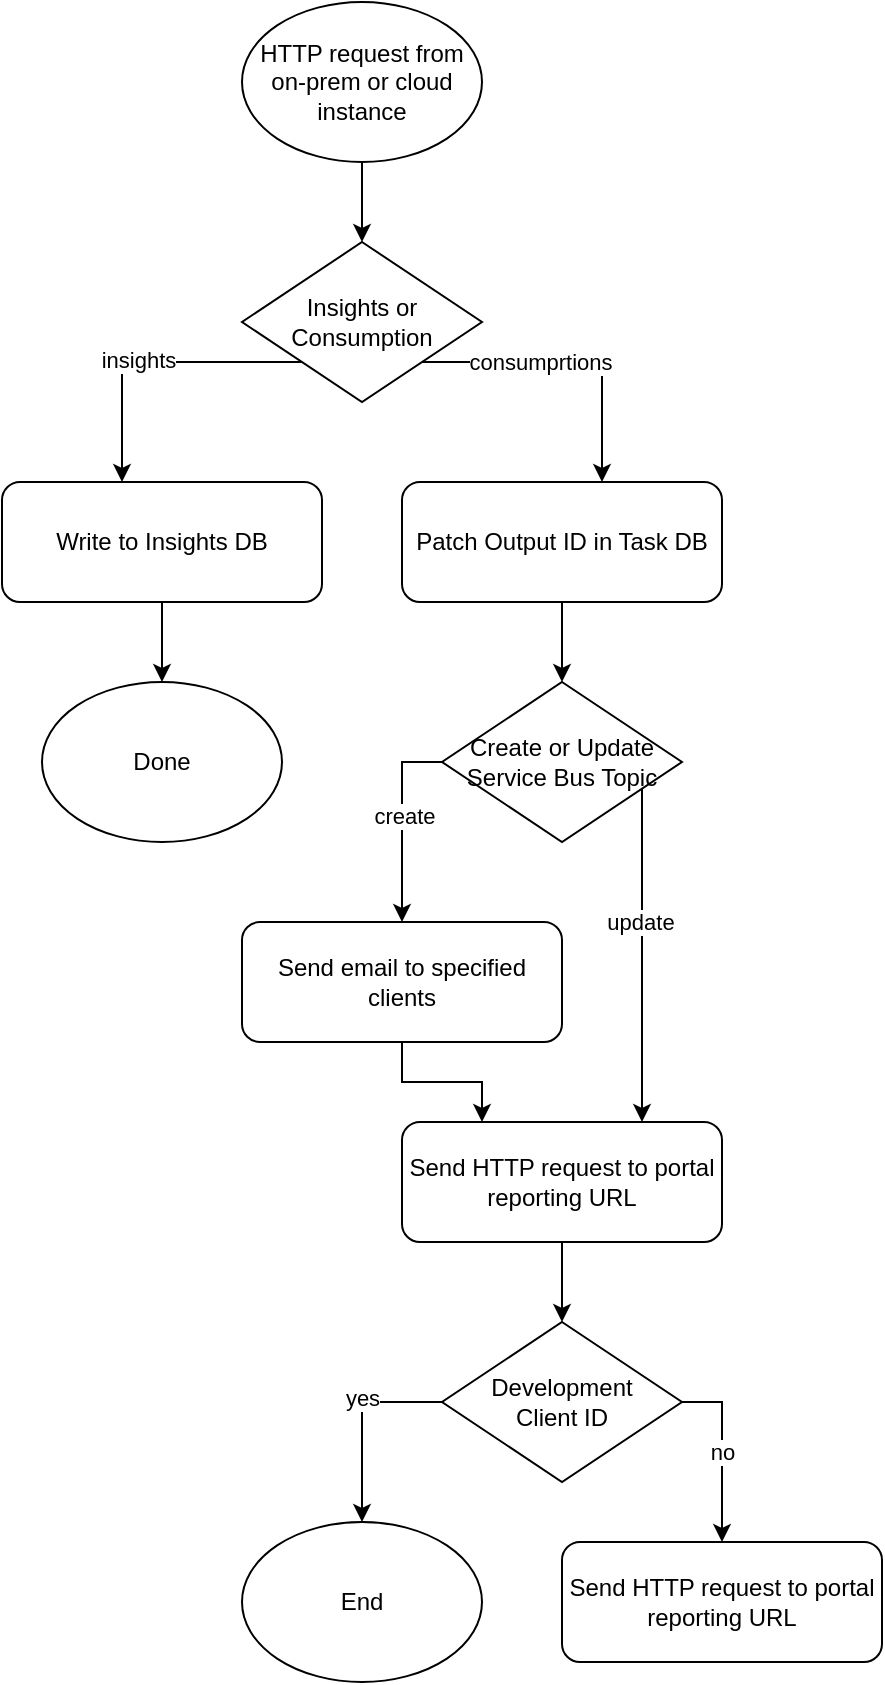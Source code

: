 <mxfile version="20.0.4" type="github">
  <diagram id="_z7J9TWY1c6EhE4XDfh3" name="Page-1">
    <mxGraphModel dx="1018" dy="592" grid="1" gridSize="10" guides="1" tooltips="1" connect="1" arrows="1" fold="1" page="1" pageScale="1" pageWidth="827" pageHeight="1169" math="0" shadow="0">
      <root>
        <mxCell id="0" />
        <mxCell id="1" parent="0" />
        <mxCell id="0Ff3-hqbQeK48gbbymod-4" style="edgeStyle=orthogonalEdgeStyle;rounded=0;orthogonalLoop=1;jettySize=auto;html=1;entryX=0.5;entryY=0;entryDx=0;entryDy=0;" edge="1" parent="1" source="0Ff3-hqbQeK48gbbymod-1" target="0Ff3-hqbQeK48gbbymod-3">
          <mxGeometry relative="1" as="geometry" />
        </mxCell>
        <mxCell id="0Ff3-hqbQeK48gbbymod-1" value="HTTP request from on-prem or cloud instance" style="ellipse;whiteSpace=wrap;html=1;" vertex="1" parent="1">
          <mxGeometry x="360" y="40" width="120" height="80" as="geometry" />
        </mxCell>
        <mxCell id="0Ff3-hqbQeK48gbbymod-12" style="edgeStyle=orthogonalEdgeStyle;rounded=0;orthogonalLoop=1;jettySize=auto;html=1;entryX=0.5;entryY=0;entryDx=0;entryDy=0;" edge="1" parent="1" source="0Ff3-hqbQeK48gbbymod-2" target="0Ff3-hqbQeK48gbbymod-11">
          <mxGeometry relative="1" as="geometry" />
        </mxCell>
        <mxCell id="0Ff3-hqbQeK48gbbymod-2" value="Write to Insights DB" style="rounded=1;whiteSpace=wrap;html=1;" vertex="1" parent="1">
          <mxGeometry x="240" y="280" width="160" height="60" as="geometry" />
        </mxCell>
        <mxCell id="0Ff3-hqbQeK48gbbymod-5" style="edgeStyle=orthogonalEdgeStyle;rounded=0;orthogonalLoop=1;jettySize=auto;html=1;" edge="1" parent="1" source="0Ff3-hqbQeK48gbbymod-3" target="0Ff3-hqbQeK48gbbymod-2">
          <mxGeometry relative="1" as="geometry">
            <Array as="points">
              <mxPoint x="300" y="220" />
            </Array>
          </mxGeometry>
        </mxCell>
        <mxCell id="0Ff3-hqbQeK48gbbymod-9" value="insights" style="edgeLabel;html=1;align=center;verticalAlign=middle;resizable=0;points=[];" vertex="1" connectable="0" parent="0Ff3-hqbQeK48gbbymod-5">
          <mxGeometry x="0.093" y="-1" relative="1" as="geometry">
            <mxPoint as="offset" />
          </mxGeometry>
        </mxCell>
        <mxCell id="0Ff3-hqbQeK48gbbymod-7" style="edgeStyle=orthogonalEdgeStyle;rounded=0;orthogonalLoop=1;jettySize=auto;html=1;" edge="1" parent="1" source="0Ff3-hqbQeK48gbbymod-3" target="0Ff3-hqbQeK48gbbymod-6">
          <mxGeometry relative="1" as="geometry">
            <Array as="points">
              <mxPoint x="540" y="220" />
            </Array>
          </mxGeometry>
        </mxCell>
        <mxCell id="0Ff3-hqbQeK48gbbymod-10" value="consumprtions" style="edgeLabel;html=1;align=center;verticalAlign=middle;resizable=0;points=[];" vertex="1" connectable="0" parent="0Ff3-hqbQeK48gbbymod-7">
          <mxGeometry x="-0.213" relative="1" as="geometry">
            <mxPoint as="offset" />
          </mxGeometry>
        </mxCell>
        <mxCell id="0Ff3-hqbQeK48gbbymod-3" value="Insights or Consumption" style="rhombus;whiteSpace=wrap;html=1;" vertex="1" parent="1">
          <mxGeometry x="360" y="160" width="120" height="80" as="geometry" />
        </mxCell>
        <mxCell id="0Ff3-hqbQeK48gbbymod-14" style="edgeStyle=orthogonalEdgeStyle;rounded=0;orthogonalLoop=1;jettySize=auto;html=1;entryX=0.5;entryY=0;entryDx=0;entryDy=0;" edge="1" parent="1" source="0Ff3-hqbQeK48gbbymod-6" target="0Ff3-hqbQeK48gbbymod-13">
          <mxGeometry relative="1" as="geometry" />
        </mxCell>
        <mxCell id="0Ff3-hqbQeK48gbbymod-6" value="Patch Output ID in Task DB" style="rounded=1;whiteSpace=wrap;html=1;" vertex="1" parent="1">
          <mxGeometry x="440" y="280" width="160" height="60" as="geometry" />
        </mxCell>
        <mxCell id="0Ff3-hqbQeK48gbbymod-11" value="Done" style="ellipse;whiteSpace=wrap;html=1;" vertex="1" parent="1">
          <mxGeometry x="260" y="380" width="120" height="80" as="geometry" />
        </mxCell>
        <mxCell id="0Ff3-hqbQeK48gbbymod-17" style="edgeStyle=orthogonalEdgeStyle;rounded=0;orthogonalLoop=1;jettySize=auto;html=1;entryX=0.75;entryY=0;entryDx=0;entryDy=0;" edge="1" parent="1" source="0Ff3-hqbQeK48gbbymod-13" target="0Ff3-hqbQeK48gbbymod-15">
          <mxGeometry relative="1" as="geometry">
            <Array as="points">
              <mxPoint x="540" y="450" />
              <mxPoint x="540" y="450" />
            </Array>
          </mxGeometry>
        </mxCell>
        <mxCell id="0Ff3-hqbQeK48gbbymod-18" value="update" style="edgeLabel;html=1;align=center;verticalAlign=middle;resizable=0;points=[];" vertex="1" connectable="0" parent="0Ff3-hqbQeK48gbbymod-17">
          <mxGeometry x="-0.217" y="-1" relative="1" as="geometry">
            <mxPoint y="1" as="offset" />
          </mxGeometry>
        </mxCell>
        <mxCell id="0Ff3-hqbQeK48gbbymod-20" style="edgeStyle=orthogonalEdgeStyle;rounded=0;orthogonalLoop=1;jettySize=auto;html=1;entryX=0.5;entryY=0;entryDx=0;entryDy=0;" edge="1" parent="1" source="0Ff3-hqbQeK48gbbymod-13" target="0Ff3-hqbQeK48gbbymod-19">
          <mxGeometry relative="1" as="geometry">
            <Array as="points">
              <mxPoint x="440" y="420" />
            </Array>
          </mxGeometry>
        </mxCell>
        <mxCell id="0Ff3-hqbQeK48gbbymod-21" value="create" style="edgeLabel;html=1;align=center;verticalAlign=middle;resizable=0;points=[];" vertex="1" connectable="0" parent="0Ff3-hqbQeK48gbbymod-20">
          <mxGeometry x="-0.075" y="1" relative="1" as="geometry">
            <mxPoint as="offset" />
          </mxGeometry>
        </mxCell>
        <mxCell id="0Ff3-hqbQeK48gbbymod-13" value="Create or Update&lt;br&gt;Service Bus Topic" style="rhombus;whiteSpace=wrap;html=1;" vertex="1" parent="1">
          <mxGeometry x="460" y="380" width="120" height="80" as="geometry" />
        </mxCell>
        <mxCell id="0Ff3-hqbQeK48gbbymod-25" style="edgeStyle=orthogonalEdgeStyle;rounded=0;orthogonalLoop=1;jettySize=auto;html=1;entryX=0.5;entryY=0;entryDx=0;entryDy=0;" edge="1" parent="1" source="0Ff3-hqbQeK48gbbymod-15" target="0Ff3-hqbQeK48gbbymod-24">
          <mxGeometry relative="1" as="geometry" />
        </mxCell>
        <mxCell id="0Ff3-hqbQeK48gbbymod-15" value="Send HTTP request to portal reporting URL" style="rounded=1;whiteSpace=wrap;html=1;" vertex="1" parent="1">
          <mxGeometry x="440" y="600" width="160" height="60" as="geometry" />
        </mxCell>
        <mxCell id="0Ff3-hqbQeK48gbbymod-22" style="edgeStyle=orthogonalEdgeStyle;rounded=0;orthogonalLoop=1;jettySize=auto;html=1;entryX=0.25;entryY=0;entryDx=0;entryDy=0;" edge="1" parent="1" source="0Ff3-hqbQeK48gbbymod-19" target="0Ff3-hqbQeK48gbbymod-15">
          <mxGeometry relative="1" as="geometry" />
        </mxCell>
        <mxCell id="0Ff3-hqbQeK48gbbymod-19" value="Send email to specified clients" style="rounded=1;whiteSpace=wrap;html=1;" vertex="1" parent="1">
          <mxGeometry x="360" y="500" width="160" height="60" as="geometry" />
        </mxCell>
        <mxCell id="0Ff3-hqbQeK48gbbymod-23" value="Send HTTP request to portal reporting URL" style="rounded=1;whiteSpace=wrap;html=1;" vertex="1" parent="1">
          <mxGeometry x="520" y="810" width="160" height="60" as="geometry" />
        </mxCell>
        <mxCell id="0Ff3-hqbQeK48gbbymod-27" style="edgeStyle=orthogonalEdgeStyle;rounded=0;orthogonalLoop=1;jettySize=auto;html=1;entryX=0.5;entryY=0;entryDx=0;entryDy=0;" edge="1" parent="1" source="0Ff3-hqbQeK48gbbymod-24" target="0Ff3-hqbQeK48gbbymod-26">
          <mxGeometry relative="1" as="geometry">
            <Array as="points">
              <mxPoint x="420" y="740" />
            </Array>
          </mxGeometry>
        </mxCell>
        <mxCell id="0Ff3-hqbQeK48gbbymod-28" value="yes" style="edgeLabel;html=1;align=center;verticalAlign=middle;resizable=0;points=[];" vertex="1" connectable="0" parent="0Ff3-hqbQeK48gbbymod-27">
          <mxGeometry x="-0.2" y="-2" relative="1" as="geometry">
            <mxPoint x="2" y="-2" as="offset" />
          </mxGeometry>
        </mxCell>
        <mxCell id="0Ff3-hqbQeK48gbbymod-29" value="no" style="edgeStyle=orthogonalEdgeStyle;rounded=0;orthogonalLoop=1;jettySize=auto;html=1;" edge="1" parent="1" source="0Ff3-hqbQeK48gbbymod-24" target="0Ff3-hqbQeK48gbbymod-23">
          <mxGeometry relative="1" as="geometry">
            <Array as="points">
              <mxPoint x="600" y="740" />
            </Array>
          </mxGeometry>
        </mxCell>
        <mxCell id="0Ff3-hqbQeK48gbbymod-24" value="Development &lt;br&gt;Client ID" style="rhombus;whiteSpace=wrap;html=1;" vertex="1" parent="1">
          <mxGeometry x="460" y="700" width="120" height="80" as="geometry" />
        </mxCell>
        <mxCell id="0Ff3-hqbQeK48gbbymod-26" value="End" style="ellipse;whiteSpace=wrap;html=1;" vertex="1" parent="1">
          <mxGeometry x="360" y="800" width="120" height="80" as="geometry" />
        </mxCell>
      </root>
    </mxGraphModel>
  </diagram>
</mxfile>
